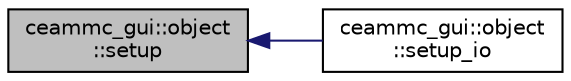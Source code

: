 digraph "ceammc_gui::object::setup"
{
  edge [fontname="Helvetica",fontsize="10",labelfontname="Helvetica",labelfontsize="10"];
  node [fontname="Helvetica",fontsize="10",shape=record];
  rankdir="LR";
  Node1 [label="ceammc_gui::object\l::setup",height=0.2,width=0.4,color="black", fillcolor="grey75", style="filled" fontcolor="black"];
  Node1 -> Node2 [dir="back",color="midnightblue",fontsize="10",style="solid",fontname="Helvetica"];
  Node2 [label="ceammc_gui::object\l::setup_io",height=0.2,width=0.4,color="black", fillcolor="white", style="filled",URL="$classceammc__gui_1_1object.html#a50a896ba5220a5b074ea32a5731eef4a",tooltip="temporary / stub "];
}
